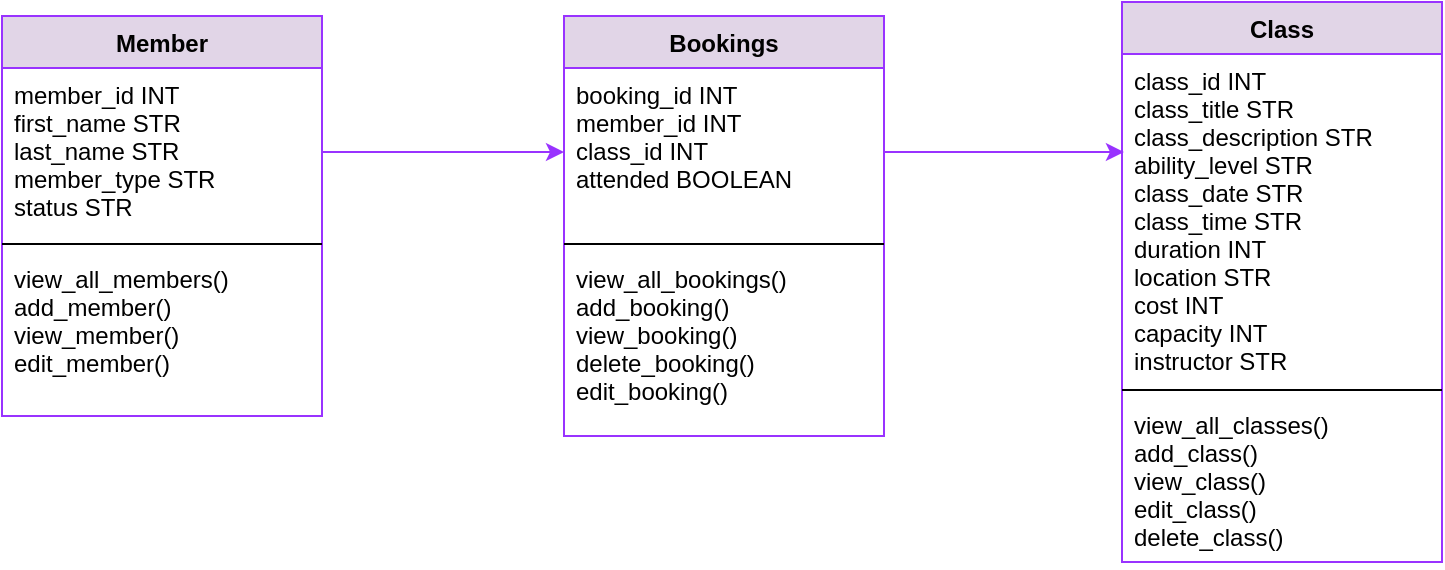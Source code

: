 <mxfile version="14.4.9" type="device"><diagram id="fPTG1AizfmxHgHSCyzeI" name="Page-1"><mxGraphModel dx="1426" dy="737" grid="1" gridSize="10" guides="1" tooltips="1" connect="1" arrows="1" fold="1" page="1" pageScale="1" pageWidth="827" pageHeight="1169" math="0" shadow="0"><root><mxCell id="0"/><mxCell id="1" parent="0"/><mxCell id="mBYLkwpks0d8XWAlaIQU-1" value="Member" style="swimlane;fontStyle=1;align=center;verticalAlign=top;childLayout=stackLayout;horizontal=1;startSize=26;horizontalStack=0;resizeParent=1;resizeParentMax=0;resizeLast=0;collapsible=1;marginBottom=0;fillColor=#e1d5e7;strokeColor=#9933FF;" parent="1" vertex="1"><mxGeometry x="40" y="60" width="160" height="200" as="geometry"/></mxCell><mxCell id="mBYLkwpks0d8XWAlaIQU-2" value="member_id INT&#10;first_name STR&#10;last_name STR&#10;member_type STR&#10;status STR" style="text;strokeColor=none;fillColor=none;align=left;verticalAlign=top;spacingLeft=4;spacingRight=4;overflow=hidden;rotatable=0;points=[[0,0.5],[1,0.5]];portConstraint=eastwest;" parent="mBYLkwpks0d8XWAlaIQU-1" vertex="1"><mxGeometry y="26" width="160" height="84" as="geometry"/></mxCell><mxCell id="mBYLkwpks0d8XWAlaIQU-3" value="" style="line;strokeWidth=1;fillColor=none;align=left;verticalAlign=middle;spacingTop=-1;spacingLeft=3;spacingRight=3;rotatable=0;labelPosition=right;points=[];portConstraint=eastwest;" parent="mBYLkwpks0d8XWAlaIQU-1" vertex="1"><mxGeometry y="110" width="160" height="8" as="geometry"/></mxCell><mxCell id="mBYLkwpks0d8XWAlaIQU-4" value="view_all_members()&#10;add_member()&#10;view_member()&#10;edit_member()" style="text;strokeColor=none;fillColor=none;align=left;verticalAlign=top;spacingLeft=4;spacingRight=4;overflow=hidden;rotatable=0;points=[[0,0.5],[1,0.5]];portConstraint=eastwest;" parent="mBYLkwpks0d8XWAlaIQU-1" vertex="1"><mxGeometry y="118" width="160" height="82" as="geometry"/></mxCell><mxCell id="mBYLkwpks0d8XWAlaIQU-5" value="Bookings" style="swimlane;fontStyle=1;align=center;verticalAlign=top;childLayout=stackLayout;horizontal=1;startSize=26;horizontalStack=0;resizeParent=1;resizeParentMax=0;resizeLast=0;collapsible=1;marginBottom=0;fillColor=#e1d5e7;strokeColor=#9933FF;" parent="1" vertex="1"><mxGeometry x="321" y="60" width="160" height="210" as="geometry"/></mxCell><mxCell id="mBYLkwpks0d8XWAlaIQU-6" value="booking_id INT&#10;member_id INT&#10;class_id INT&#10;attended BOOLEAN" style="text;strokeColor=none;fillColor=none;align=left;verticalAlign=top;spacingLeft=4;spacingRight=4;overflow=hidden;rotatable=0;points=[[0,0.5],[1,0.5]];portConstraint=eastwest;" parent="mBYLkwpks0d8XWAlaIQU-5" vertex="1"><mxGeometry y="26" width="160" height="84" as="geometry"/></mxCell><mxCell id="mBYLkwpks0d8XWAlaIQU-7" value="" style="line;strokeWidth=1;fillColor=none;align=left;verticalAlign=middle;spacingTop=-1;spacingLeft=3;spacingRight=3;rotatable=0;labelPosition=right;points=[];portConstraint=eastwest;" parent="mBYLkwpks0d8XWAlaIQU-5" vertex="1"><mxGeometry y="110" width="160" height="8" as="geometry"/></mxCell><mxCell id="mBYLkwpks0d8XWAlaIQU-8" value="view_all_bookings()&#10;add_booking()&#10;view_booking()&#10;delete_booking()&#10;edit_booking()" style="text;strokeColor=none;fillColor=none;align=left;verticalAlign=top;spacingLeft=4;spacingRight=4;overflow=hidden;rotatable=0;points=[[0,0.5],[1,0.5]];portConstraint=eastwest;" parent="mBYLkwpks0d8XWAlaIQU-5" vertex="1"><mxGeometry y="118" width="160" height="92" as="geometry"/></mxCell><mxCell id="mBYLkwpks0d8XWAlaIQU-9" value="Class" style="swimlane;fontStyle=1;align=center;verticalAlign=top;childLayout=stackLayout;horizontal=1;startSize=26;horizontalStack=0;resizeParent=1;resizeParentMax=0;resizeLast=0;collapsible=1;marginBottom=0;fillColor=#e1d5e7;strokeColor=#9933FF;" parent="1" vertex="1"><mxGeometry x="600" y="53" width="160" height="280" as="geometry"/></mxCell><mxCell id="mBYLkwpks0d8XWAlaIQU-10" value="class_id INT&#10;class_title STR&#10;class_description STR&#10;ability_level STR&#10;class_date STR&#10;class_time STR&#10;duration INT&#10;location STR&#10;cost INT&#10;capacity INT&#10;instructor STR&#10;" style="text;strokeColor=none;fillColor=none;align=left;verticalAlign=top;spacingLeft=4;spacingRight=4;overflow=hidden;rotatable=0;points=[[0,0.5],[1,0.5]];portConstraint=eastwest;" parent="mBYLkwpks0d8XWAlaIQU-9" vertex="1"><mxGeometry y="26" width="160" height="164" as="geometry"/></mxCell><mxCell id="mBYLkwpks0d8XWAlaIQU-11" value="" style="line;strokeWidth=1;fillColor=none;align=left;verticalAlign=middle;spacingTop=-1;spacingLeft=3;spacingRight=3;rotatable=0;labelPosition=right;points=[];portConstraint=eastwest;" parent="mBYLkwpks0d8XWAlaIQU-9" vertex="1"><mxGeometry y="190" width="160" height="8" as="geometry"/></mxCell><mxCell id="mBYLkwpks0d8XWAlaIQU-12" value="view_all_classes()&#10;add_class()&#10;view_class()&#10;edit_class()&#10;delete_class()&#10;&#10;" style="text;strokeColor=none;fillColor=none;align=left;verticalAlign=top;spacingLeft=4;spacingRight=4;overflow=hidden;rotatable=0;points=[[0,0.5],[1,0.5]];portConstraint=eastwest;" parent="mBYLkwpks0d8XWAlaIQU-9" vertex="1"><mxGeometry y="198" width="160" height="82" as="geometry"/></mxCell><mxCell id="mBYLkwpks0d8XWAlaIQU-18" style="edgeStyle=orthogonalEdgeStyle;rounded=0;orthogonalLoop=1;jettySize=auto;html=1;exitX=1;exitY=0.5;exitDx=0;exitDy=0;entryX=0;entryY=0.5;entryDx=0;entryDy=0;strokeColor=#9933FF;" parent="1" source="mBYLkwpks0d8XWAlaIQU-2" target="mBYLkwpks0d8XWAlaIQU-6" edge="1"><mxGeometry relative="1" as="geometry"/></mxCell><mxCell id="mBYLkwpks0d8XWAlaIQU-19" style="edgeStyle=orthogonalEdgeStyle;rounded=0;orthogonalLoop=1;jettySize=auto;html=1;exitX=1;exitY=0.5;exitDx=0;exitDy=0;entryX=0.006;entryY=0.299;entryDx=0;entryDy=0;entryPerimeter=0;strokeColor=#9933FF;" parent="1" source="mBYLkwpks0d8XWAlaIQU-6" target="mBYLkwpks0d8XWAlaIQU-10" edge="1"><mxGeometry relative="1" as="geometry"/></mxCell></root></mxGraphModel></diagram></mxfile>
